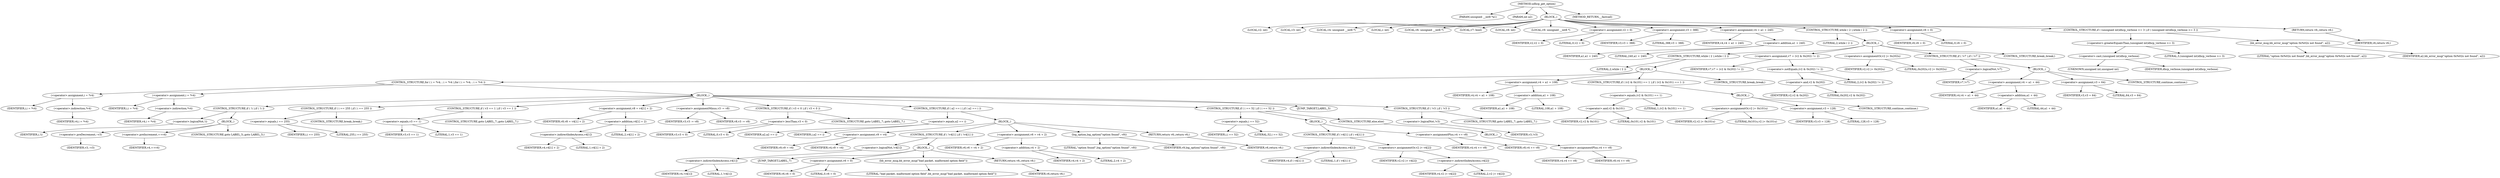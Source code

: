 digraph udhcp_get_option {  
"1000109" [label = "(METHOD,udhcp_get_option)" ]
"1000110" [label = "(PARAM,unsigned __int8 *a1)" ]
"1000111" [label = "(PARAM,int a2)" ]
"1000112" [label = "(BLOCK,,)" ]
"1000113" [label = "(LOCAL,v2: int)" ]
"1000114" [label = "(LOCAL,v3: int)" ]
"1000115" [label = "(LOCAL,v4: unsigned __int8 *)" ]
"1000116" [label = "(LOCAL,i: int)" ]
"1000117" [label = "(LOCAL,v6: unsigned __int8 *)" ]
"1000118" [label = "(LOCAL,v7: bool)" ]
"1000119" [label = "(LOCAL,v8: int)" ]
"1000120" [label = "(LOCAL,v9: unsigned __int8 *)" ]
"1000121" [label = "(<operator>.assignment,v2 = 0)" ]
"1000122" [label = "(IDENTIFIER,v2,v2 = 0)" ]
"1000123" [label = "(LITERAL,0,v2 = 0)" ]
"1000124" [label = "(<operator>.assignment,v3 = 388)" ]
"1000125" [label = "(IDENTIFIER,v3,v3 = 388)" ]
"1000126" [label = "(LITERAL,388,v3 = 388)" ]
"1000127" [label = "(<operator>.assignment,v4 = a1 + 240)" ]
"1000128" [label = "(IDENTIFIER,v4,v4 = a1 + 240)" ]
"1000129" [label = "(<operator>.addition,a1 + 240)" ]
"1000130" [label = "(IDENTIFIER,a1,a1 + 240)" ]
"1000131" [label = "(LITERAL,240,a1 + 240)" ]
"1000132" [label = "(CONTROL_STRUCTURE,while ( 2 ),while ( 2 ))" ]
"1000133" [label = "(LITERAL,2,while ( 2 ))" ]
"1000134" [label = "(BLOCK,,)" ]
"1000135" [label = "(CONTROL_STRUCTURE,while ( 2 ),while ( 2 ))" ]
"1000136" [label = "(LITERAL,2,while ( 2 ))" ]
"1000137" [label = "(BLOCK,,)" ]
"1000138" [label = "(CONTROL_STRUCTURE,for ( i = *v4; ; i = *v4 ),for ( i = *v4; ; i = *v4 ))" ]
"1000139" [label = "(<operator>.assignment,i = *v4)" ]
"1000140" [label = "(IDENTIFIER,i,i = *v4)" ]
"1000141" [label = "(<operator>.indirection,*v4)" ]
"1000142" [label = "(IDENTIFIER,v4,i = *v4)" ]
"1000143" [label = "(<operator>.assignment,i = *v4)" ]
"1000144" [label = "(IDENTIFIER,i,i = *v4)" ]
"1000145" [label = "(<operator>.indirection,*v4)" ]
"1000146" [label = "(IDENTIFIER,v4,i = *v4)" ]
"1000147" [label = "(BLOCK,,)" ]
"1000148" [label = "(CONTROL_STRUCTURE,if ( !i ),if ( !i ))" ]
"1000149" [label = "(<operator>.logicalNot,!i)" ]
"1000150" [label = "(IDENTIFIER,i,!i)" ]
"1000151" [label = "(BLOCK,,)" ]
"1000152" [label = "(<operator>.preDecrement,--v3)" ]
"1000153" [label = "(IDENTIFIER,v3,--v3)" ]
"1000154" [label = "(<operator>.preIncrement,++v4)" ]
"1000155" [label = "(IDENTIFIER,v4,++v4)" ]
"1000156" [label = "(CONTROL_STRUCTURE,goto LABEL_5;,goto LABEL_5;)" ]
"1000157" [label = "(CONTROL_STRUCTURE,if ( i == 255 ),if ( i == 255 ))" ]
"1000158" [label = "(<operator>.equals,i == 255)" ]
"1000159" [label = "(IDENTIFIER,i,i == 255)" ]
"1000160" [label = "(LITERAL,255,i == 255)" ]
"1000161" [label = "(CONTROL_STRUCTURE,break;,break;)" ]
"1000162" [label = "(CONTROL_STRUCTURE,if ( v3 == 1 ),if ( v3 == 1 ))" ]
"1000163" [label = "(<operator>.equals,v3 == 1)" ]
"1000164" [label = "(IDENTIFIER,v3,v3 == 1)" ]
"1000165" [label = "(LITERAL,1,v3 == 1)" ]
"1000166" [label = "(CONTROL_STRUCTURE,goto LABEL_7;,goto LABEL_7;)" ]
"1000167" [label = "(<operator>.assignment,v8 = v4[1] + 2)" ]
"1000168" [label = "(IDENTIFIER,v8,v8 = v4[1] + 2)" ]
"1000169" [label = "(<operator>.addition,v4[1] + 2)" ]
"1000170" [label = "(<operator>.indirectIndexAccess,v4[1])" ]
"1000171" [label = "(IDENTIFIER,v4,v4[1] + 2)" ]
"1000172" [label = "(LITERAL,1,v4[1] + 2)" ]
"1000173" [label = "(LITERAL,2,v4[1] + 2)" ]
"1000174" [label = "(<operator>.assignmentMinus,v3 -= v8)" ]
"1000175" [label = "(IDENTIFIER,v3,v3 -= v8)" ]
"1000176" [label = "(IDENTIFIER,v8,v3 -= v8)" ]
"1000177" [label = "(CONTROL_STRUCTURE,if ( v3 < 0 ),if ( v3 < 0 ))" ]
"1000178" [label = "(<operator>.lessThan,v3 < 0)" ]
"1000179" [label = "(IDENTIFIER,v3,v3 < 0)" ]
"1000180" [label = "(LITERAL,0,v3 < 0)" ]
"1000181" [label = "(CONTROL_STRUCTURE,goto LABEL_7;,goto LABEL_7;)" ]
"1000182" [label = "(CONTROL_STRUCTURE,if ( a2 == i ),if ( a2 == i ))" ]
"1000183" [label = "(<operator>.equals,a2 == i)" ]
"1000184" [label = "(IDENTIFIER,a2,a2 == i)" ]
"1000185" [label = "(IDENTIFIER,i,a2 == i)" ]
"1000186" [label = "(BLOCK,,)" ]
"1000187" [label = "(<operator>.assignment,v9 = v4)" ]
"1000188" [label = "(IDENTIFIER,v9,v9 = v4)" ]
"1000189" [label = "(IDENTIFIER,v4,v9 = v4)" ]
"1000190" [label = "(CONTROL_STRUCTURE,if ( !v4[1] ),if ( !v4[1] ))" ]
"1000191" [label = "(<operator>.logicalNot,!v4[1])" ]
"1000192" [label = "(<operator>.indirectIndexAccess,v4[1])" ]
"1000193" [label = "(IDENTIFIER,v4,!v4[1])" ]
"1000194" [label = "(LITERAL,1,!v4[1])" ]
"1000195" [label = "(BLOCK,,)" ]
"1000196" [label = "(JUMP_TARGET,LABEL_7)" ]
"1000197" [label = "(<operator>.assignment,v6 = 0)" ]
"1000198" [label = "(IDENTIFIER,v6,v6 = 0)" ]
"1000199" [label = "(LITERAL,0,v6 = 0)" ]
"1000200" [label = "(bb_error_msg,bb_error_msg(\"bad packet, malformed option field\"))" ]
"1000201" [label = "(LITERAL,\"bad packet, malformed option field\",bb_error_msg(\"bad packet, malformed option field\"))" ]
"1000202" [label = "(RETURN,return v6;,return v6;)" ]
"1000203" [label = "(IDENTIFIER,v6,return v6;)" ]
"1000204" [label = "(<operator>.assignment,v6 = v4 + 2)" ]
"1000205" [label = "(IDENTIFIER,v6,v6 = v4 + 2)" ]
"1000206" [label = "(<operator>.addition,v4 + 2)" ]
"1000207" [label = "(IDENTIFIER,v4,v4 + 2)" ]
"1000208" [label = "(LITERAL,2,v4 + 2)" ]
"1000209" [label = "(log_option,log_option(\"option found\", v9))" ]
"1000210" [label = "(LITERAL,\"option found\",log_option(\"option found\", v9))" ]
"1000211" [label = "(IDENTIFIER,v9,log_option(\"option found\", v9))" ]
"1000212" [label = "(RETURN,return v6;,return v6;)" ]
"1000213" [label = "(IDENTIFIER,v6,return v6;)" ]
"1000214" [label = "(CONTROL_STRUCTURE,if ( i == 52 ),if ( i == 52 ))" ]
"1000215" [label = "(<operator>.equals,i == 52)" ]
"1000216" [label = "(IDENTIFIER,i,i == 52)" ]
"1000217" [label = "(LITERAL,52,i == 52)" ]
"1000218" [label = "(BLOCK,,)" ]
"1000219" [label = "(CONTROL_STRUCTURE,if ( v4[1] ),if ( v4[1] ))" ]
"1000220" [label = "(<operator>.indirectIndexAccess,v4[1])" ]
"1000221" [label = "(IDENTIFIER,v4,if ( v4[1] ))" ]
"1000222" [label = "(LITERAL,1,if ( v4[1] ))" ]
"1000223" [label = "(<operators>.assignmentOr,v2 |= v4[2])" ]
"1000224" [label = "(IDENTIFIER,v2,v2 |= v4[2])" ]
"1000225" [label = "(<operator>.indirectIndexAccess,v4[2])" ]
"1000226" [label = "(IDENTIFIER,v4,v2 |= v4[2])" ]
"1000227" [label = "(LITERAL,2,v2 |= v4[2])" ]
"1000228" [label = "(<operator>.assignmentPlus,v4 += v8)" ]
"1000229" [label = "(IDENTIFIER,v4,v4 += v8)" ]
"1000230" [label = "(IDENTIFIER,v8,v4 += v8)" ]
"1000231" [label = "(CONTROL_STRUCTURE,else,else)" ]
"1000232" [label = "(BLOCK,,)" ]
"1000233" [label = "(<operator>.assignmentPlus,v4 += v8)" ]
"1000234" [label = "(IDENTIFIER,v4,v4 += v8)" ]
"1000235" [label = "(IDENTIFIER,v8,v4 += v8)" ]
"1000236" [label = "(JUMP_TARGET,LABEL_5)" ]
"1000237" [label = "(CONTROL_STRUCTURE,if ( !v3 ),if ( !v3 ))" ]
"1000238" [label = "(<operator>.logicalNot,!v3)" ]
"1000239" [label = "(IDENTIFIER,v3,!v3)" ]
"1000240" [label = "(CONTROL_STRUCTURE,goto LABEL_7;,goto LABEL_7;)" ]
"1000241" [label = "(<operator>.assignment,v4 = a1 + 108)" ]
"1000242" [label = "(IDENTIFIER,v4,v4 = a1 + 108)" ]
"1000243" [label = "(<operator>.addition,a1 + 108)" ]
"1000244" [label = "(IDENTIFIER,a1,a1 + 108)" ]
"1000245" [label = "(LITERAL,108,a1 + 108)" ]
"1000246" [label = "(CONTROL_STRUCTURE,if ( (v2 & 0x101) == 1 ),if ( (v2 & 0x101) == 1 ))" ]
"1000247" [label = "(<operator>.equals,(v2 & 0x101) == 1)" ]
"1000248" [label = "(<operator>.and,v2 & 0x101)" ]
"1000249" [label = "(IDENTIFIER,v2,v2 & 0x101)" ]
"1000250" [label = "(LITERAL,0x101,v2 & 0x101)" ]
"1000251" [label = "(LITERAL,1,(v2 & 0x101) == 1)" ]
"1000252" [label = "(BLOCK,,)" ]
"1000253" [label = "(<operators>.assignmentOr,v2 |= 0x101u)" ]
"1000254" [label = "(IDENTIFIER,v2,v2 |= 0x101u)" ]
"1000255" [label = "(LITERAL,0x101u,v2 |= 0x101u)" ]
"1000256" [label = "(<operator>.assignment,v3 = 128)" ]
"1000257" [label = "(IDENTIFIER,v3,v3 = 128)" ]
"1000258" [label = "(LITERAL,128,v3 = 128)" ]
"1000259" [label = "(CONTROL_STRUCTURE,continue;,continue;)" ]
"1000260" [label = "(CONTROL_STRUCTURE,break;,break;)" ]
"1000261" [label = "(<operator>.assignment,v7 = (v2 & 0x202) != 2)" ]
"1000262" [label = "(IDENTIFIER,v7,v7 = (v2 & 0x202) != 2)" ]
"1000263" [label = "(<operator>.notEquals,(v2 & 0x202) != 2)" ]
"1000264" [label = "(<operator>.and,v2 & 0x202)" ]
"1000265" [label = "(IDENTIFIER,v2,v2 & 0x202)" ]
"1000266" [label = "(LITERAL,0x202,v2 & 0x202)" ]
"1000267" [label = "(LITERAL,2,(v2 & 0x202) != 2)" ]
"1000268" [label = "(<operators>.assignmentOr,v2 |= 0x202u)" ]
"1000269" [label = "(IDENTIFIER,v2,v2 |= 0x202u)" ]
"1000270" [label = "(LITERAL,0x202u,v2 |= 0x202u)" ]
"1000271" [label = "(CONTROL_STRUCTURE,if ( !v7 ),if ( !v7 ))" ]
"1000272" [label = "(<operator>.logicalNot,!v7)" ]
"1000273" [label = "(IDENTIFIER,v7,!v7)" ]
"1000274" [label = "(BLOCK,,)" ]
"1000275" [label = "(<operator>.assignment,v4 = a1 + 44)" ]
"1000276" [label = "(IDENTIFIER,v4,v4 = a1 + 44)" ]
"1000277" [label = "(<operator>.addition,a1 + 44)" ]
"1000278" [label = "(IDENTIFIER,a1,a1 + 44)" ]
"1000279" [label = "(LITERAL,44,a1 + 44)" ]
"1000280" [label = "(<operator>.assignment,v3 = 64)" ]
"1000281" [label = "(IDENTIFIER,v3,v3 = 64)" ]
"1000282" [label = "(LITERAL,64,v3 = 64)" ]
"1000283" [label = "(CONTROL_STRUCTURE,continue;,continue;)" ]
"1000284" [label = "(CONTROL_STRUCTURE,break;,break;)" ]
"1000285" [label = "(<operator>.assignment,v6 = 0)" ]
"1000286" [label = "(IDENTIFIER,v6,v6 = 0)" ]
"1000287" [label = "(LITERAL,0,v6 = 0)" ]
"1000288" [label = "(CONTROL_STRUCTURE,if ( (unsigned int)dhcp_verbose >= 3 ),if ( (unsigned int)dhcp_verbose >= 3 ))" ]
"1000289" [label = "(<operator>.greaterEqualsThan,(unsigned int)dhcp_verbose >= 3)" ]
"1000290" [label = "(<operator>.cast,(unsigned int)dhcp_verbose)" ]
"1000291" [label = "(UNKNOWN,unsigned int,unsigned int)" ]
"1000292" [label = "(IDENTIFIER,dhcp_verbose,(unsigned int)dhcp_verbose)" ]
"1000293" [label = "(LITERAL,3,(unsigned int)dhcp_verbose >= 3)" ]
"1000294" [label = "(bb_error_msg,bb_error_msg(\"option 0x%02x not found\", a2))" ]
"1000295" [label = "(LITERAL,\"option 0x%02x not found\",bb_error_msg(\"option 0x%02x not found\", a2))" ]
"1000296" [label = "(IDENTIFIER,a2,bb_error_msg(\"option 0x%02x not found\", a2))" ]
"1000297" [label = "(RETURN,return v6;,return v6;)" ]
"1000298" [label = "(IDENTIFIER,v6,return v6;)" ]
"1000299" [label = "(METHOD_RETURN,__fastcall)" ]
  "1000109" -> "1000110" 
  "1000109" -> "1000111" 
  "1000109" -> "1000112" 
  "1000109" -> "1000299" 
  "1000112" -> "1000113" 
  "1000112" -> "1000114" 
  "1000112" -> "1000115" 
  "1000112" -> "1000116" 
  "1000112" -> "1000117" 
  "1000112" -> "1000118" 
  "1000112" -> "1000119" 
  "1000112" -> "1000120" 
  "1000112" -> "1000121" 
  "1000112" -> "1000124" 
  "1000112" -> "1000127" 
  "1000112" -> "1000132" 
  "1000112" -> "1000285" 
  "1000112" -> "1000288" 
  "1000112" -> "1000297" 
  "1000121" -> "1000122" 
  "1000121" -> "1000123" 
  "1000124" -> "1000125" 
  "1000124" -> "1000126" 
  "1000127" -> "1000128" 
  "1000127" -> "1000129" 
  "1000129" -> "1000130" 
  "1000129" -> "1000131" 
  "1000132" -> "1000133" 
  "1000132" -> "1000134" 
  "1000134" -> "1000135" 
  "1000134" -> "1000261" 
  "1000134" -> "1000268" 
  "1000134" -> "1000271" 
  "1000134" -> "1000284" 
  "1000135" -> "1000136" 
  "1000135" -> "1000137" 
  "1000137" -> "1000138" 
  "1000137" -> "1000241" 
  "1000137" -> "1000246" 
  "1000137" -> "1000260" 
  "1000138" -> "1000139" 
  "1000138" -> "1000143" 
  "1000138" -> "1000147" 
  "1000139" -> "1000140" 
  "1000139" -> "1000141" 
  "1000141" -> "1000142" 
  "1000143" -> "1000144" 
  "1000143" -> "1000145" 
  "1000145" -> "1000146" 
  "1000147" -> "1000148" 
  "1000147" -> "1000157" 
  "1000147" -> "1000162" 
  "1000147" -> "1000167" 
  "1000147" -> "1000174" 
  "1000147" -> "1000177" 
  "1000147" -> "1000182" 
  "1000147" -> "1000214" 
  "1000147" -> "1000236" 
  "1000147" -> "1000237" 
  "1000148" -> "1000149" 
  "1000148" -> "1000151" 
  "1000149" -> "1000150" 
  "1000151" -> "1000152" 
  "1000151" -> "1000154" 
  "1000151" -> "1000156" 
  "1000152" -> "1000153" 
  "1000154" -> "1000155" 
  "1000157" -> "1000158" 
  "1000157" -> "1000161" 
  "1000158" -> "1000159" 
  "1000158" -> "1000160" 
  "1000162" -> "1000163" 
  "1000162" -> "1000166" 
  "1000163" -> "1000164" 
  "1000163" -> "1000165" 
  "1000167" -> "1000168" 
  "1000167" -> "1000169" 
  "1000169" -> "1000170" 
  "1000169" -> "1000173" 
  "1000170" -> "1000171" 
  "1000170" -> "1000172" 
  "1000174" -> "1000175" 
  "1000174" -> "1000176" 
  "1000177" -> "1000178" 
  "1000177" -> "1000181" 
  "1000178" -> "1000179" 
  "1000178" -> "1000180" 
  "1000182" -> "1000183" 
  "1000182" -> "1000186" 
  "1000183" -> "1000184" 
  "1000183" -> "1000185" 
  "1000186" -> "1000187" 
  "1000186" -> "1000190" 
  "1000186" -> "1000204" 
  "1000186" -> "1000209" 
  "1000186" -> "1000212" 
  "1000187" -> "1000188" 
  "1000187" -> "1000189" 
  "1000190" -> "1000191" 
  "1000190" -> "1000195" 
  "1000191" -> "1000192" 
  "1000192" -> "1000193" 
  "1000192" -> "1000194" 
  "1000195" -> "1000196" 
  "1000195" -> "1000197" 
  "1000195" -> "1000200" 
  "1000195" -> "1000202" 
  "1000197" -> "1000198" 
  "1000197" -> "1000199" 
  "1000200" -> "1000201" 
  "1000202" -> "1000203" 
  "1000204" -> "1000205" 
  "1000204" -> "1000206" 
  "1000206" -> "1000207" 
  "1000206" -> "1000208" 
  "1000209" -> "1000210" 
  "1000209" -> "1000211" 
  "1000212" -> "1000213" 
  "1000214" -> "1000215" 
  "1000214" -> "1000218" 
  "1000214" -> "1000231" 
  "1000215" -> "1000216" 
  "1000215" -> "1000217" 
  "1000218" -> "1000219" 
  "1000218" -> "1000228" 
  "1000219" -> "1000220" 
  "1000219" -> "1000223" 
  "1000220" -> "1000221" 
  "1000220" -> "1000222" 
  "1000223" -> "1000224" 
  "1000223" -> "1000225" 
  "1000225" -> "1000226" 
  "1000225" -> "1000227" 
  "1000228" -> "1000229" 
  "1000228" -> "1000230" 
  "1000231" -> "1000232" 
  "1000232" -> "1000233" 
  "1000233" -> "1000234" 
  "1000233" -> "1000235" 
  "1000237" -> "1000238" 
  "1000237" -> "1000240" 
  "1000238" -> "1000239" 
  "1000241" -> "1000242" 
  "1000241" -> "1000243" 
  "1000243" -> "1000244" 
  "1000243" -> "1000245" 
  "1000246" -> "1000247" 
  "1000246" -> "1000252" 
  "1000247" -> "1000248" 
  "1000247" -> "1000251" 
  "1000248" -> "1000249" 
  "1000248" -> "1000250" 
  "1000252" -> "1000253" 
  "1000252" -> "1000256" 
  "1000252" -> "1000259" 
  "1000253" -> "1000254" 
  "1000253" -> "1000255" 
  "1000256" -> "1000257" 
  "1000256" -> "1000258" 
  "1000261" -> "1000262" 
  "1000261" -> "1000263" 
  "1000263" -> "1000264" 
  "1000263" -> "1000267" 
  "1000264" -> "1000265" 
  "1000264" -> "1000266" 
  "1000268" -> "1000269" 
  "1000268" -> "1000270" 
  "1000271" -> "1000272" 
  "1000271" -> "1000274" 
  "1000272" -> "1000273" 
  "1000274" -> "1000275" 
  "1000274" -> "1000280" 
  "1000274" -> "1000283" 
  "1000275" -> "1000276" 
  "1000275" -> "1000277" 
  "1000277" -> "1000278" 
  "1000277" -> "1000279" 
  "1000280" -> "1000281" 
  "1000280" -> "1000282" 
  "1000285" -> "1000286" 
  "1000285" -> "1000287" 
  "1000288" -> "1000289" 
  "1000288" -> "1000294" 
  "1000289" -> "1000290" 
  "1000289" -> "1000293" 
  "1000290" -> "1000291" 
  "1000290" -> "1000292" 
  "1000294" -> "1000295" 
  "1000294" -> "1000296" 
  "1000297" -> "1000298" 
}
